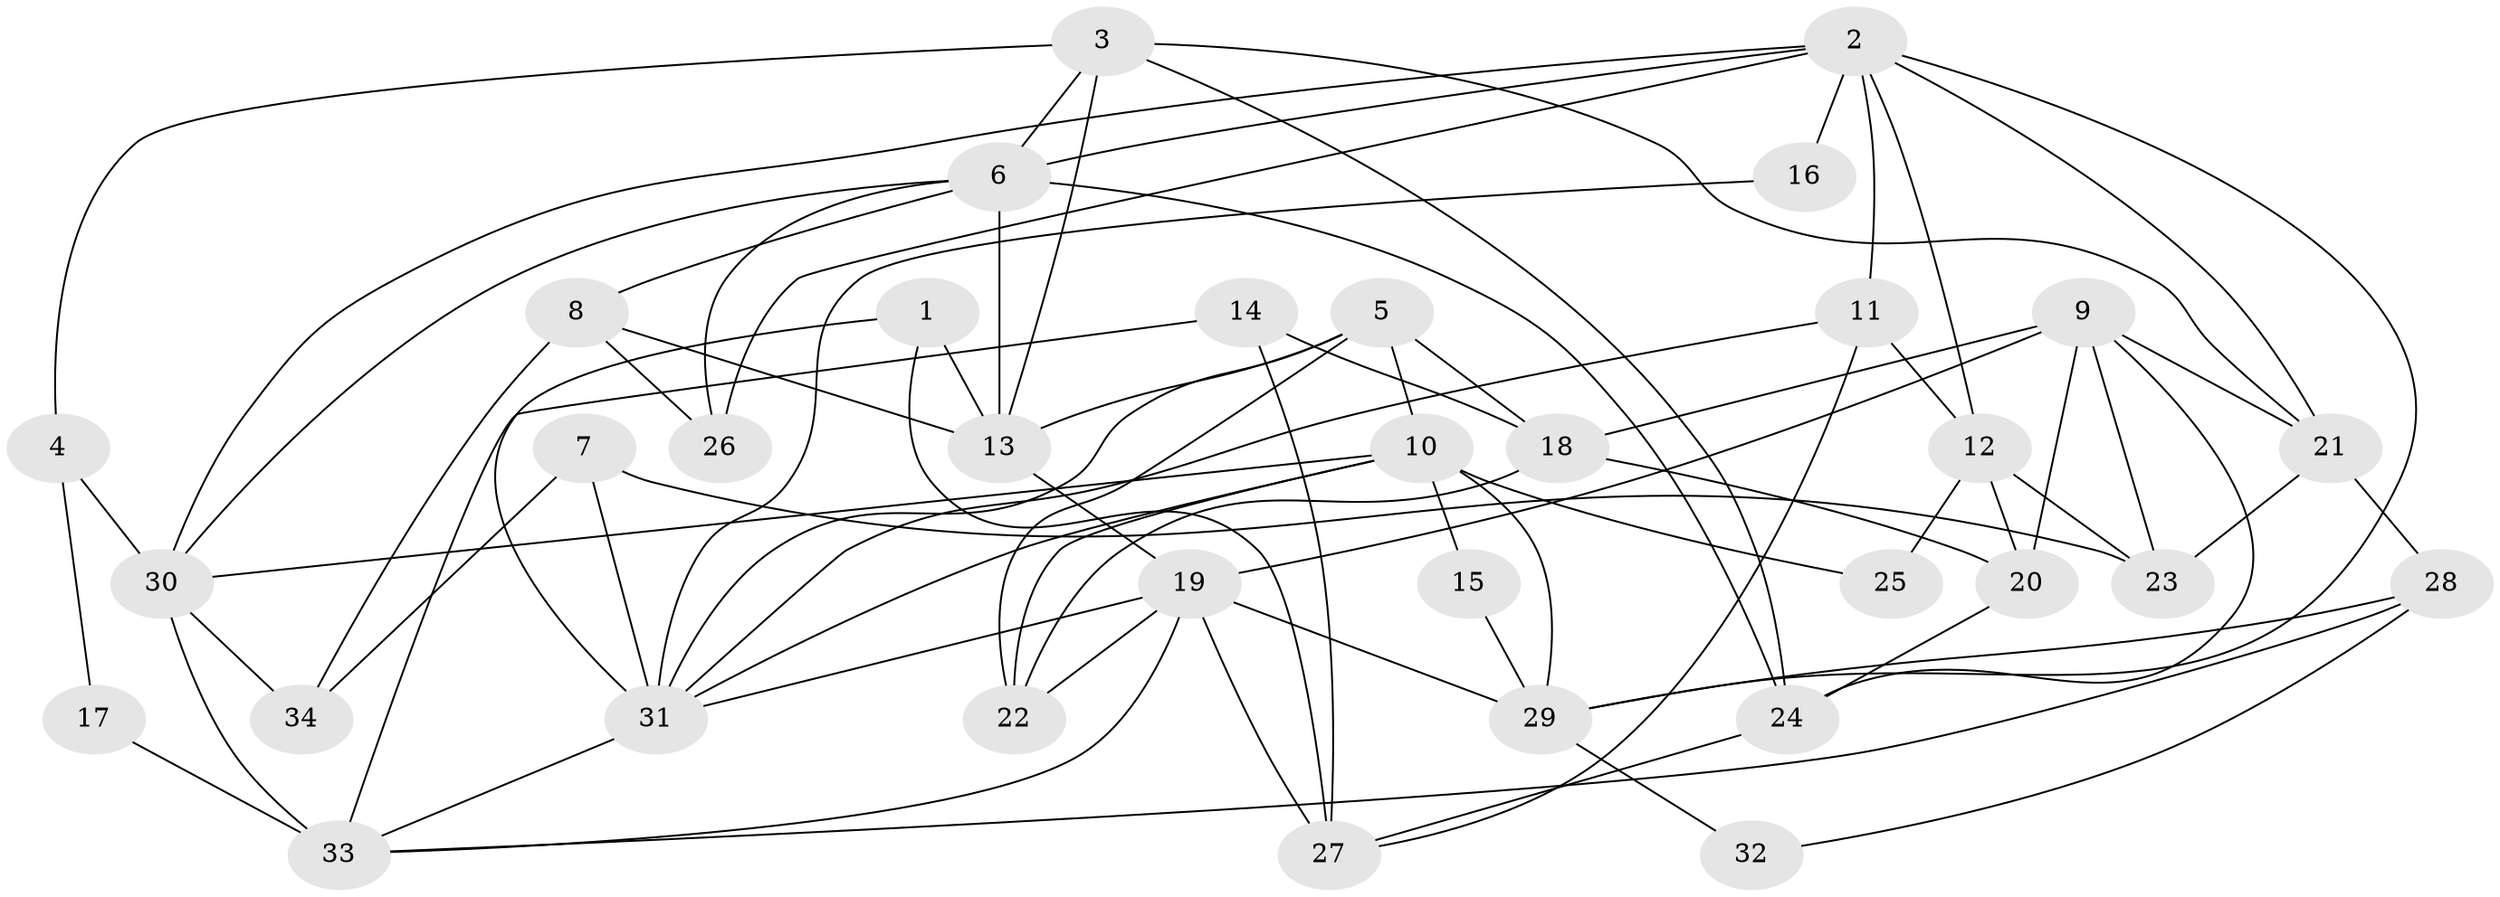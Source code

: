 // original degree distribution, {4: 0.3090909090909091, 6: 0.09090909090909091, 3: 0.2909090909090909, 5: 0.14545454545454545, 8: 0.01818181818181818, 2: 0.10909090909090909, 7: 0.03636363636363636}
// Generated by graph-tools (version 1.1) at 2025/37/03/04/25 23:37:08]
// undirected, 34 vertices, 77 edges
graph export_dot {
  node [color=gray90,style=filled];
  1;
  2;
  3;
  4;
  5;
  6;
  7;
  8;
  9;
  10;
  11;
  12;
  13;
  14;
  15;
  16;
  17;
  18;
  19;
  20;
  21;
  22;
  23;
  24;
  25;
  26;
  27;
  28;
  29;
  30;
  31;
  32;
  33;
  34;
  1 -- 13 [weight=1.0];
  1 -- 27 [weight=2.0];
  1 -- 31 [weight=2.0];
  2 -- 6 [weight=1.0];
  2 -- 11 [weight=1.0];
  2 -- 12 [weight=1.0];
  2 -- 16 [weight=1.0];
  2 -- 21 [weight=1.0];
  2 -- 26 [weight=1.0];
  2 -- 29 [weight=1.0];
  2 -- 30 [weight=1.0];
  3 -- 4 [weight=1.0];
  3 -- 6 [weight=1.0];
  3 -- 13 [weight=1.0];
  3 -- 21 [weight=1.0];
  3 -- 24 [weight=1.0];
  4 -- 17 [weight=2.0];
  4 -- 30 [weight=1.0];
  5 -- 10 [weight=1.0];
  5 -- 13 [weight=1.0];
  5 -- 18 [weight=1.0];
  5 -- 22 [weight=1.0];
  5 -- 31 [weight=1.0];
  6 -- 8 [weight=1.0];
  6 -- 13 [weight=1.0];
  6 -- 24 [weight=1.0];
  6 -- 26 [weight=1.0];
  6 -- 30 [weight=1.0];
  7 -- 23 [weight=1.0];
  7 -- 31 [weight=1.0];
  7 -- 34 [weight=1.0];
  8 -- 13 [weight=1.0];
  8 -- 26 [weight=1.0];
  8 -- 34 [weight=1.0];
  9 -- 18 [weight=1.0];
  9 -- 19 [weight=1.0];
  9 -- 20 [weight=1.0];
  9 -- 21 [weight=1.0];
  9 -- 23 [weight=1.0];
  9 -- 24 [weight=1.0];
  10 -- 15 [weight=1.0];
  10 -- 22 [weight=2.0];
  10 -- 25 [weight=1.0];
  10 -- 29 [weight=1.0];
  10 -- 30 [weight=1.0];
  10 -- 31 [weight=1.0];
  11 -- 12 [weight=1.0];
  11 -- 27 [weight=1.0];
  11 -- 31 [weight=1.0];
  12 -- 20 [weight=2.0];
  12 -- 23 [weight=1.0];
  12 -- 25 [weight=2.0];
  13 -- 19 [weight=1.0];
  14 -- 18 [weight=1.0];
  14 -- 27 [weight=1.0];
  14 -- 33 [weight=1.0];
  15 -- 29 [weight=1.0];
  16 -- 31 [weight=1.0];
  17 -- 33 [weight=3.0];
  18 -- 20 [weight=2.0];
  18 -- 22 [weight=1.0];
  19 -- 22 [weight=1.0];
  19 -- 27 [weight=1.0];
  19 -- 29 [weight=1.0];
  19 -- 31 [weight=1.0];
  19 -- 33 [weight=1.0];
  20 -- 24 [weight=1.0];
  21 -- 23 [weight=1.0];
  21 -- 28 [weight=1.0];
  24 -- 27 [weight=1.0];
  28 -- 29 [weight=3.0];
  28 -- 32 [weight=1.0];
  28 -- 33 [weight=1.0];
  29 -- 32 [weight=1.0];
  30 -- 33 [weight=1.0];
  30 -- 34 [weight=1.0];
  31 -- 33 [weight=1.0];
}
